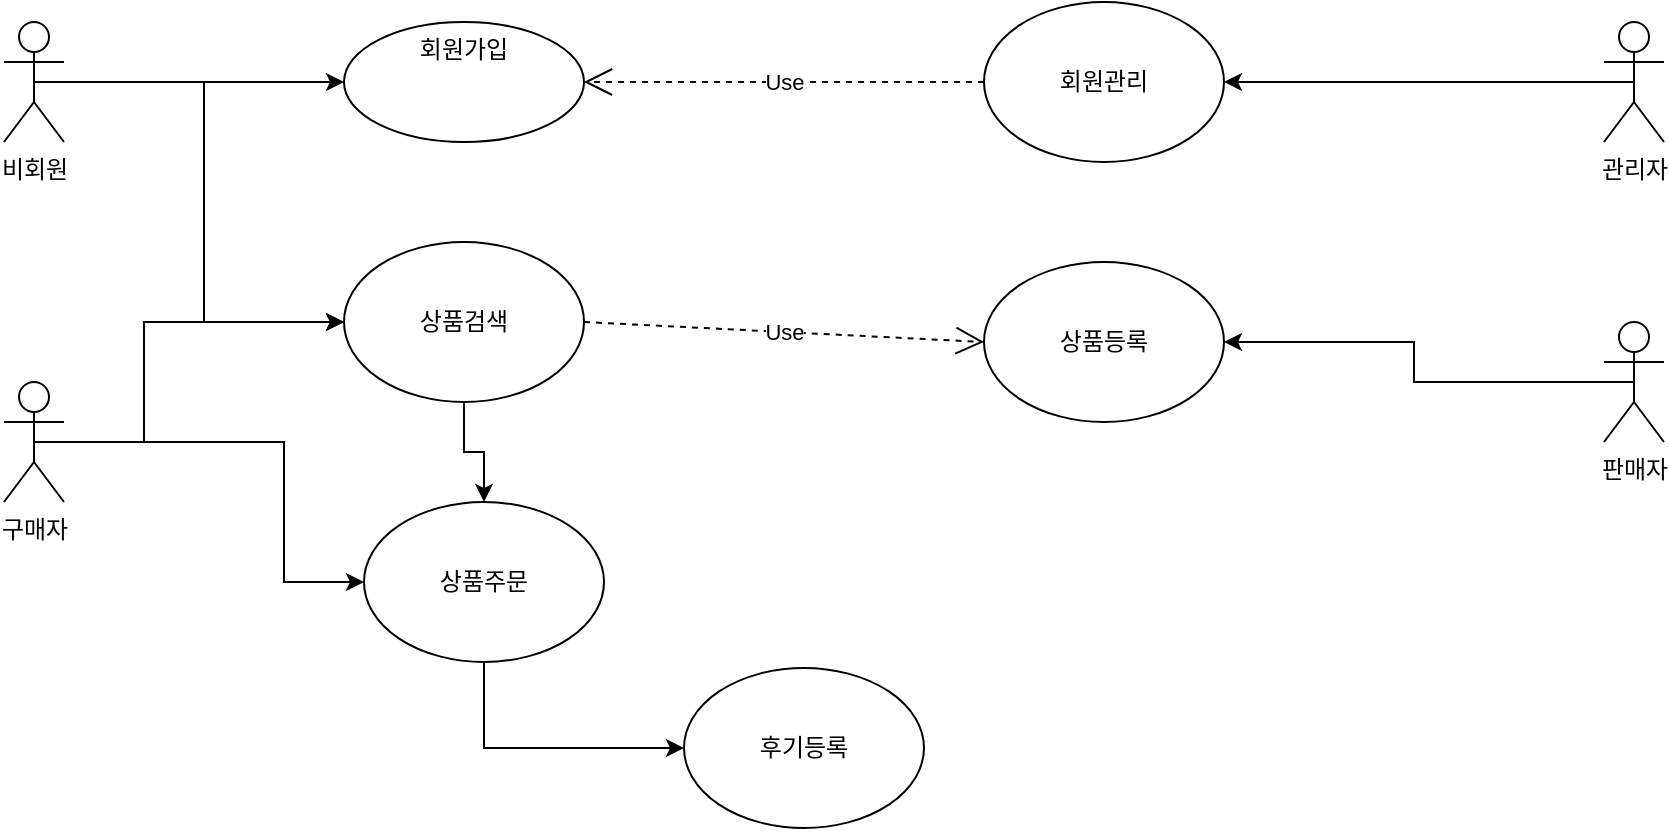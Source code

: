 <mxfile version="20.3.7" type="github">
  <diagram id="w58YDTgrs4Et_2a4GTCX" name="페이지-1">
    <mxGraphModel dx="946" dy="648" grid="1" gridSize="10" guides="1" tooltips="1" connect="1" arrows="1" fold="1" page="1" pageScale="1" pageWidth="1169" pageHeight="826" math="0" shadow="0">
      <root>
        <mxCell id="0" />
        <mxCell id="1" parent="0" />
        <mxCell id="XVvO5t5s8p2rWIyCPBh5-24" style="edgeStyle=orthogonalEdgeStyle;rounded=0;orthogonalLoop=1;jettySize=auto;html=1;exitX=0.5;exitY=0.5;exitDx=0;exitDy=0;exitPerimeter=0;" edge="1" parent="1" source="XVvO5t5s8p2rWIyCPBh5-1" target="XVvO5t5s8p2rWIyCPBh5-16">
          <mxGeometry relative="1" as="geometry" />
        </mxCell>
        <mxCell id="XVvO5t5s8p2rWIyCPBh5-25" style="edgeStyle=orthogonalEdgeStyle;rounded=0;orthogonalLoop=1;jettySize=auto;html=1;exitX=0.5;exitY=0.5;exitDx=0;exitDy=0;exitPerimeter=0;entryX=0;entryY=0.5;entryDx=0;entryDy=0;" edge="1" parent="1" source="XVvO5t5s8p2rWIyCPBh5-1" target="XVvO5t5s8p2rWIyCPBh5-18">
          <mxGeometry relative="1" as="geometry" />
        </mxCell>
        <mxCell id="XVvO5t5s8p2rWIyCPBh5-1" value="비회원" style="shape=umlActor;verticalLabelPosition=bottom;verticalAlign=top;html=1;outlineConnect=0;" vertex="1" parent="1">
          <mxGeometry x="70" y="50" width="30" height="60" as="geometry" />
        </mxCell>
        <mxCell id="XVvO5t5s8p2rWIyCPBh5-26" style="edgeStyle=orthogonalEdgeStyle;rounded=0;orthogonalLoop=1;jettySize=auto;html=1;exitX=0.5;exitY=0.5;exitDx=0;exitDy=0;exitPerimeter=0;entryX=0;entryY=0.5;entryDx=0;entryDy=0;" edge="1" parent="1" source="XVvO5t5s8p2rWIyCPBh5-2" target="XVvO5t5s8p2rWIyCPBh5-18">
          <mxGeometry relative="1" as="geometry">
            <Array as="points">
              <mxPoint x="140" y="260" />
              <mxPoint x="140" y="200" />
            </Array>
          </mxGeometry>
        </mxCell>
        <mxCell id="XVvO5t5s8p2rWIyCPBh5-27" style="edgeStyle=orthogonalEdgeStyle;rounded=0;orthogonalLoop=1;jettySize=auto;html=1;exitX=0.5;exitY=0.5;exitDx=0;exitDy=0;exitPerimeter=0;entryX=0;entryY=0.5;entryDx=0;entryDy=0;" edge="1" parent="1" source="XVvO5t5s8p2rWIyCPBh5-2" target="XVvO5t5s8p2rWIyCPBh5-19">
          <mxGeometry relative="1" as="geometry">
            <Array as="points">
              <mxPoint x="210" y="260" />
              <mxPoint x="210" y="330" />
            </Array>
          </mxGeometry>
        </mxCell>
        <mxCell id="XVvO5t5s8p2rWIyCPBh5-2" value="구매자" style="shape=umlActor;verticalLabelPosition=bottom;verticalAlign=top;html=1;outlineConnect=0;" vertex="1" parent="1">
          <mxGeometry x="70" y="230" width="30" height="60" as="geometry" />
        </mxCell>
        <mxCell id="XVvO5t5s8p2rWIyCPBh5-31" style="edgeStyle=orthogonalEdgeStyle;rounded=0;orthogonalLoop=1;jettySize=auto;html=1;exitX=0.5;exitY=0.5;exitDx=0;exitDy=0;exitPerimeter=0;entryX=1;entryY=0.5;entryDx=0;entryDy=0;" edge="1" parent="1" source="XVvO5t5s8p2rWIyCPBh5-7" target="XVvO5t5s8p2rWIyCPBh5-29">
          <mxGeometry relative="1" as="geometry" />
        </mxCell>
        <mxCell id="XVvO5t5s8p2rWIyCPBh5-7" value="관리자" style="shape=umlActor;verticalLabelPosition=bottom;verticalAlign=top;html=1;outlineConnect=0;" vertex="1" parent="1">
          <mxGeometry x="870" y="50" width="30" height="60" as="geometry" />
        </mxCell>
        <mxCell id="XVvO5t5s8p2rWIyCPBh5-16" value="회원가입" style="ellipse;whiteSpace=wrap;html=1;verticalAlign=top;fillColor=rgb(255, 255, 255);strokeColor=rgb(0, 0, 0);fontColor=rgb(0, 0, 0);" vertex="1" parent="1">
          <mxGeometry x="240" y="50" width="120" height="60" as="geometry" />
        </mxCell>
        <mxCell id="XVvO5t5s8p2rWIyCPBh5-36" style="edgeStyle=orthogonalEdgeStyle;rounded=0;orthogonalLoop=1;jettySize=auto;html=1;exitX=0.5;exitY=1;exitDx=0;exitDy=0;entryX=0.5;entryY=0;entryDx=0;entryDy=0;" edge="1" parent="1" source="XVvO5t5s8p2rWIyCPBh5-18" target="XVvO5t5s8p2rWIyCPBh5-19">
          <mxGeometry relative="1" as="geometry" />
        </mxCell>
        <mxCell id="XVvO5t5s8p2rWIyCPBh5-18" value="상품검색" style="ellipse;whiteSpace=wrap;html=1;" vertex="1" parent="1">
          <mxGeometry x="240" y="160" width="120" height="80" as="geometry" />
        </mxCell>
        <mxCell id="XVvO5t5s8p2rWIyCPBh5-51" style="edgeStyle=orthogonalEdgeStyle;rounded=0;orthogonalLoop=1;jettySize=auto;html=1;exitX=0.5;exitY=1;exitDx=0;exitDy=0;entryX=0;entryY=0.5;entryDx=0;entryDy=0;" edge="1" parent="1" source="XVvO5t5s8p2rWIyCPBh5-19" target="XVvO5t5s8p2rWIyCPBh5-50">
          <mxGeometry relative="1" as="geometry" />
        </mxCell>
        <mxCell id="XVvO5t5s8p2rWIyCPBh5-19" value="상품주문" style="ellipse;whiteSpace=wrap;html=1;" vertex="1" parent="1">
          <mxGeometry x="250" y="290" width="120" height="80" as="geometry" />
        </mxCell>
        <mxCell id="XVvO5t5s8p2rWIyCPBh5-28" value="상품등록" style="ellipse;whiteSpace=wrap;html=1;" vertex="1" parent="1">
          <mxGeometry x="560" y="170" width="120" height="80" as="geometry" />
        </mxCell>
        <mxCell id="XVvO5t5s8p2rWIyCPBh5-29" value="회원관리" style="ellipse;whiteSpace=wrap;html=1;" vertex="1" parent="1">
          <mxGeometry x="560" y="40" width="120" height="80" as="geometry" />
        </mxCell>
        <mxCell id="XVvO5t5s8p2rWIyCPBh5-43" style="edgeStyle=orthogonalEdgeStyle;rounded=0;orthogonalLoop=1;jettySize=auto;html=1;exitX=0.5;exitY=0.5;exitDx=0;exitDy=0;exitPerimeter=0;entryX=1;entryY=0.5;entryDx=0;entryDy=0;" edge="1" parent="1" source="XVvO5t5s8p2rWIyCPBh5-37" target="XVvO5t5s8p2rWIyCPBh5-28">
          <mxGeometry relative="1" as="geometry" />
        </mxCell>
        <mxCell id="XVvO5t5s8p2rWIyCPBh5-37" value="판매자" style="shape=umlActor;verticalLabelPosition=bottom;verticalAlign=top;html=1;" vertex="1" parent="1">
          <mxGeometry x="870" y="200" width="30" height="60" as="geometry" />
        </mxCell>
        <mxCell id="XVvO5t5s8p2rWIyCPBh5-44" value="Use" style="endArrow=open;endSize=12;dashed=1;html=1;rounded=0;exitX=1;exitY=0.5;exitDx=0;exitDy=0;entryX=0;entryY=0.5;entryDx=0;entryDy=0;" edge="1" parent="1" source="XVvO5t5s8p2rWIyCPBh5-18" target="XVvO5t5s8p2rWIyCPBh5-28">
          <mxGeometry width="160" relative="1" as="geometry">
            <mxPoint x="440" y="220" as="sourcePoint" />
            <mxPoint x="600" y="220" as="targetPoint" />
          </mxGeometry>
        </mxCell>
        <mxCell id="XVvO5t5s8p2rWIyCPBh5-45" value="Use" style="endArrow=open;endSize=12;dashed=1;html=1;rounded=0;exitX=0;exitY=0.5;exitDx=0;exitDy=0;entryX=1;entryY=0.5;entryDx=0;entryDy=0;" edge="1" parent="1" source="XVvO5t5s8p2rWIyCPBh5-29" target="XVvO5t5s8p2rWIyCPBh5-16">
          <mxGeometry width="160" relative="1" as="geometry">
            <mxPoint x="385" y="100" as="sourcePoint" />
            <mxPoint x="585" y="110" as="targetPoint" />
          </mxGeometry>
        </mxCell>
        <mxCell id="XVvO5t5s8p2rWIyCPBh5-50" value="후기등록" style="ellipse;whiteSpace=wrap;html=1;" vertex="1" parent="1">
          <mxGeometry x="410" y="373" width="120" height="80" as="geometry" />
        </mxCell>
      </root>
    </mxGraphModel>
  </diagram>
</mxfile>
